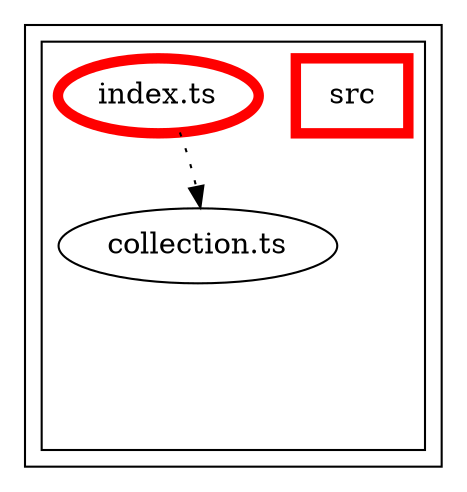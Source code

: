 digraph "dependency-graph-@siteimprove/alfa-collection" {
  compound = true;
  "src/collection.ts";
  subgraph "cluster_src" {
    color = "#000000";
    label = "";
    "exit_src" [
      style = "invis";
    ];
    subgraph "cluster_src" {
      color = "#000000";
      label = "";
      "name_src" [
        penwidth = 5;
        shape = "rectangle";
        color = "#ff0000";
        label = "src";
      ];
      "exit_src" [
        style = "invis";
      ];
      "src/index.ts" [
        label = "index.ts";
        color = "#ff0000";
        penwidth = 5;
      ];
      "src/collection.ts" [
        label = "collection.ts";
      ];
      "src/index.ts" -> "exit_src" [
        style = "invis";
      ];
      "src/collection.ts" -> "exit_src" [
        style = "invis";
      ];
    }
    "exit_src" -> "exit_src" [
      style = "invis";
    ];
    "exit_src" -> "exit_src" [
      style = "invis";
    ];
  }
  "src/index.ts" -> "src/collection.ts" [
    style = "invis";
  ];
  "src/index.ts" -> "src/collection.ts" [
    style = "dotted";
    color = "black";
  ];
}